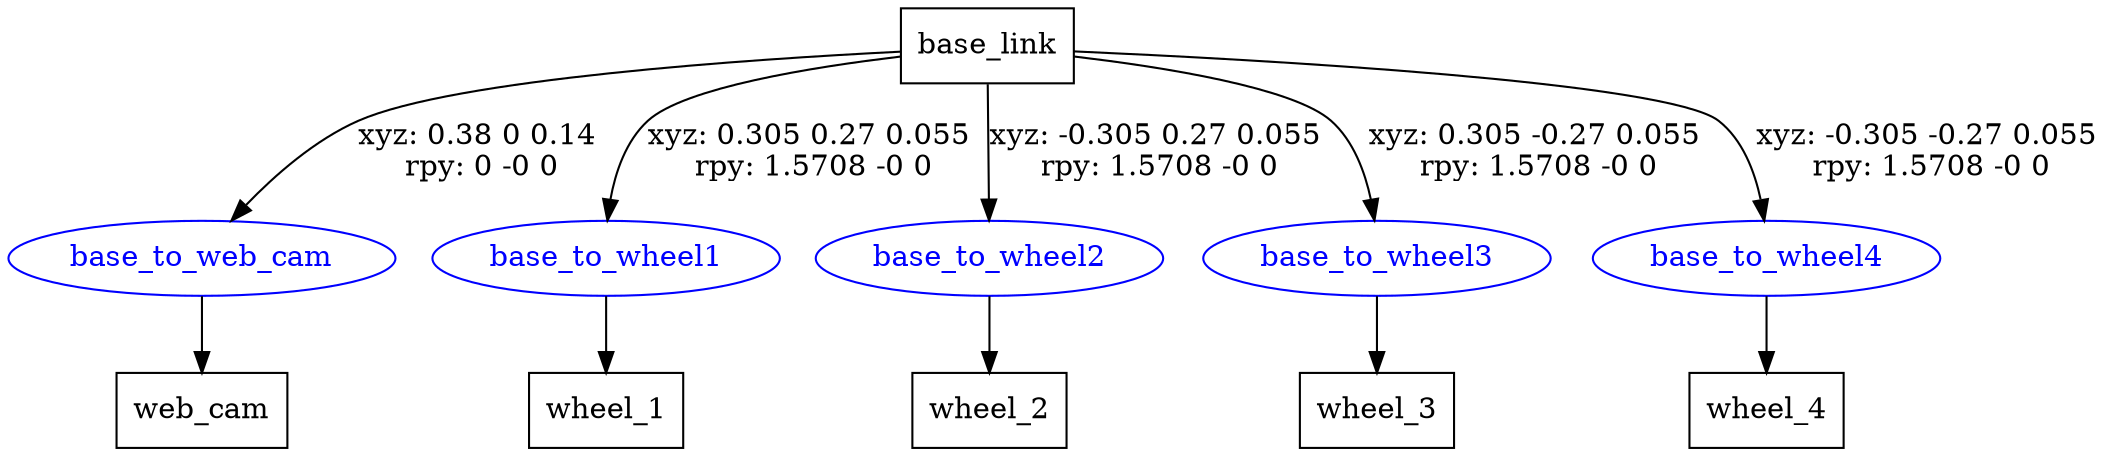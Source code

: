 digraph G {
node [shape=box];
"base_link" [label="base_link"];
"web_cam" [label="web_cam"];
"wheel_1" [label="wheel_1"];
"wheel_2" [label="wheel_2"];
"wheel_3" [label="wheel_3"];
"wheel_4" [label="wheel_4"];
node [shape=ellipse, color=blue, fontcolor=blue];
"base_link" -> "base_to_web_cam" [label="xyz: 0.38 0 0.14 \nrpy: 0 -0 0"]
"base_to_web_cam" -> "web_cam"
"base_link" -> "base_to_wheel1" [label="xyz: 0.305 0.27 0.055 \nrpy: 1.5708 -0 0"]
"base_to_wheel1" -> "wheel_1"
"base_link" -> "base_to_wheel2" [label="xyz: -0.305 0.27 0.055 \nrpy: 1.5708 -0 0"]
"base_to_wheel2" -> "wheel_2"
"base_link" -> "base_to_wheel3" [label="xyz: 0.305 -0.27 0.055 \nrpy: 1.5708 -0 0"]
"base_to_wheel3" -> "wheel_3"
"base_link" -> "base_to_wheel4" [label="xyz: -0.305 -0.27 0.055 \nrpy: 1.5708 -0 0"]
"base_to_wheel4" -> "wheel_4"
}
